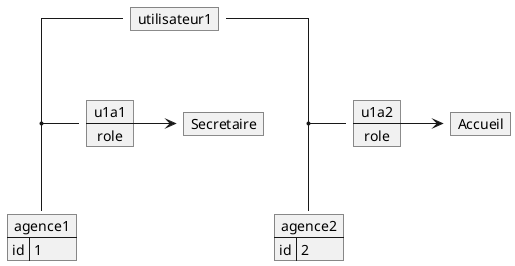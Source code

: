 @startuml
skinparam linetype ortho
map utilisateur1 {
}

map agence1 {
  id => 1
}

map agence2 {
  id => 2
}

map Secretaire {
}

map Accueil {
}

map u1a1 {
  role *-> Secretaire
}

map u1a2 {
  role *-> Accueil
}

utilisateur1 -- agence1
utilisateur1 -- agence2

(utilisateur1, agence1) -- u1a1
(utilisateur1, agence2) -- u1a2
@enduml